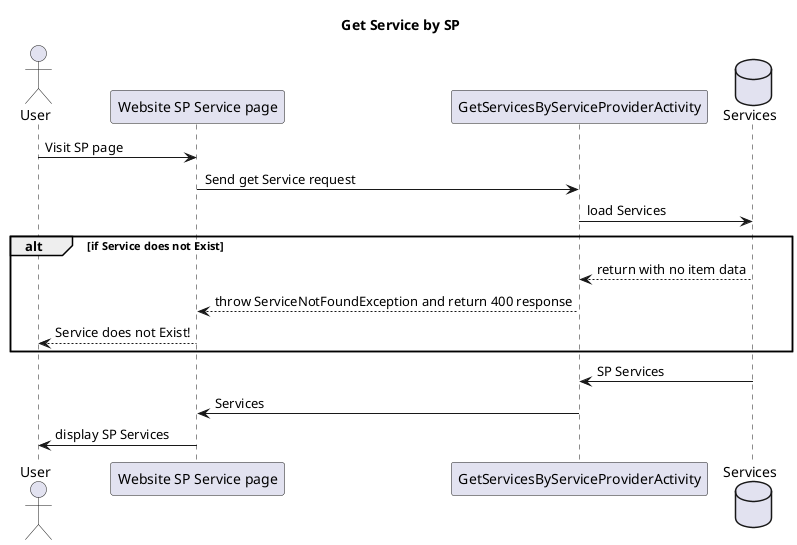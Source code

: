 @startuml
'https://plantuml.com/sequence-diagram

title Get Service by SP
actor User as c
participant "Website SP Service page" as wrp
participant GetServicesByServiceProviderActivity as cua
database Services as s

c -> wrp: Visit SP page
wrp -> cua: Send get Service request
cua -> s: load Services
alt if Service does not Exist
s --> cua : return with no item data
cua --> wrp: throw ServiceNotFoundException and return 400 response
wrp --> c: Service does not Exist!
'else else continue
end
cua <- s: SP Services
cua -> wrp: Services
wrp -> c: display SP Services
@enduml